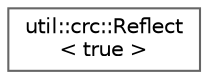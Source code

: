 digraph "Graphical Class Hierarchy"
{
 // LATEX_PDF_SIZE
  bgcolor="transparent";
  edge [fontname=Helvetica,fontsize=10,labelfontname=Helvetica,labelfontsize=10];
  node [fontname=Helvetica,fontsize=10,shape=box,height=0.2,width=0.4];
  rankdir="LR";
  Node0 [id="Node000000",label="util::crc::Reflect\l\< true \>",height=0.2,width=0.4,color="grey40", fillcolor="white", style="filled",URL="$dc/dbe/structutil_1_1crc_1_1Reflect_3_01true_01_4.html",tooltip=" "];
}
